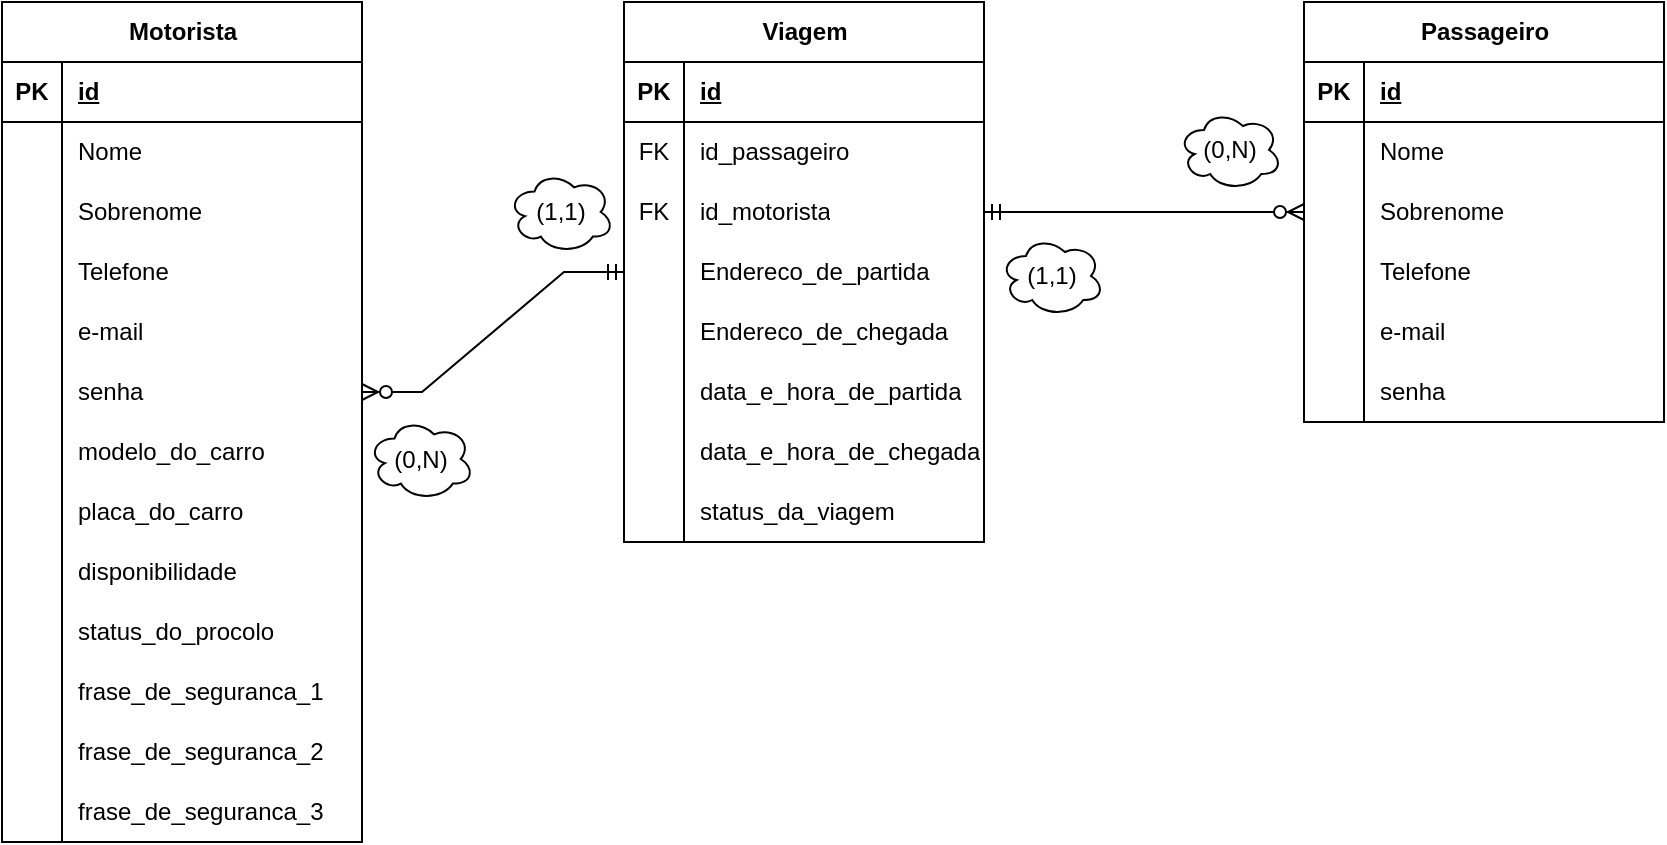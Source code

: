 <mxfile version="26.1.0">
  <diagram name="Página-1" id="UenHNXFXBP3cuDVUh4RA">
    <mxGraphModel dx="1050" dy="522" grid="0" gridSize="7" guides="1" tooltips="1" connect="1" arrows="1" fold="1" page="1" pageScale="1" pageWidth="1169" pageHeight="827" math="0" shadow="0">
      <root>
        <mxCell id="0" />
        <mxCell id="1" parent="0" />
        <mxCell id="7wZ3QGCqCr37U2g3GLPq-5" value="Motorista" style="shape=table;startSize=30;container=1;collapsible=1;childLayout=tableLayout;fixedRows=1;rowLines=0;fontStyle=1;align=center;resizeLast=1;html=1;" parent="1" vertex="1">
          <mxGeometry x="184" y="99" width="180" height="420" as="geometry" />
        </mxCell>
        <mxCell id="7wZ3QGCqCr37U2g3GLPq-6" value="" style="shape=tableRow;horizontal=0;startSize=0;swimlaneHead=0;swimlaneBody=0;fillColor=none;collapsible=0;dropTarget=0;points=[[0,0.5],[1,0.5]];portConstraint=eastwest;top=0;left=0;right=0;bottom=1;" parent="7wZ3QGCqCr37U2g3GLPq-5" vertex="1">
          <mxGeometry y="30" width="180" height="30" as="geometry" />
        </mxCell>
        <mxCell id="7wZ3QGCqCr37U2g3GLPq-7" value="PK" style="shape=partialRectangle;connectable=0;fillColor=none;top=0;left=0;bottom=0;right=0;fontStyle=1;overflow=hidden;whiteSpace=wrap;html=1;" parent="7wZ3QGCqCr37U2g3GLPq-6" vertex="1">
          <mxGeometry width="30" height="30" as="geometry">
            <mxRectangle width="30" height="30" as="alternateBounds" />
          </mxGeometry>
        </mxCell>
        <mxCell id="7wZ3QGCqCr37U2g3GLPq-8" value="id" style="shape=partialRectangle;connectable=0;fillColor=none;top=0;left=0;bottom=0;right=0;align=left;spacingLeft=6;fontStyle=5;overflow=hidden;whiteSpace=wrap;html=1;" parent="7wZ3QGCqCr37U2g3GLPq-6" vertex="1">
          <mxGeometry x="30" width="150" height="30" as="geometry">
            <mxRectangle width="150" height="30" as="alternateBounds" />
          </mxGeometry>
        </mxCell>
        <mxCell id="7wZ3QGCqCr37U2g3GLPq-9" value="" style="shape=tableRow;horizontal=0;startSize=0;swimlaneHead=0;swimlaneBody=0;fillColor=none;collapsible=0;dropTarget=0;points=[[0,0.5],[1,0.5]];portConstraint=eastwest;top=0;left=0;right=0;bottom=0;" parent="7wZ3QGCqCr37U2g3GLPq-5" vertex="1">
          <mxGeometry y="60" width="180" height="30" as="geometry" />
        </mxCell>
        <mxCell id="7wZ3QGCqCr37U2g3GLPq-10" value="" style="shape=partialRectangle;connectable=0;fillColor=none;top=0;left=0;bottom=0;right=0;editable=1;overflow=hidden;whiteSpace=wrap;html=1;" parent="7wZ3QGCqCr37U2g3GLPq-9" vertex="1">
          <mxGeometry width="30" height="30" as="geometry">
            <mxRectangle width="30" height="30" as="alternateBounds" />
          </mxGeometry>
        </mxCell>
        <mxCell id="7wZ3QGCqCr37U2g3GLPq-11" value="Nome" style="shape=partialRectangle;connectable=0;fillColor=none;top=0;left=0;bottom=0;right=0;align=left;spacingLeft=6;overflow=hidden;whiteSpace=wrap;html=1;" parent="7wZ3QGCqCr37U2g3GLPq-9" vertex="1">
          <mxGeometry x="30" width="150" height="30" as="geometry">
            <mxRectangle width="150" height="30" as="alternateBounds" />
          </mxGeometry>
        </mxCell>
        <mxCell id="7wZ3QGCqCr37U2g3GLPq-12" value="" style="shape=tableRow;horizontal=0;startSize=0;swimlaneHead=0;swimlaneBody=0;fillColor=none;collapsible=0;dropTarget=0;points=[[0,0.5],[1,0.5]];portConstraint=eastwest;top=0;left=0;right=0;bottom=0;" parent="7wZ3QGCqCr37U2g3GLPq-5" vertex="1">
          <mxGeometry y="90" width="180" height="30" as="geometry" />
        </mxCell>
        <mxCell id="7wZ3QGCqCr37U2g3GLPq-13" value="" style="shape=partialRectangle;connectable=0;fillColor=none;top=0;left=0;bottom=0;right=0;editable=1;overflow=hidden;whiteSpace=wrap;html=1;" parent="7wZ3QGCqCr37U2g3GLPq-12" vertex="1">
          <mxGeometry width="30" height="30" as="geometry">
            <mxRectangle width="30" height="30" as="alternateBounds" />
          </mxGeometry>
        </mxCell>
        <mxCell id="7wZ3QGCqCr37U2g3GLPq-14" value="Sobrenome" style="shape=partialRectangle;connectable=0;fillColor=none;top=0;left=0;bottom=0;right=0;align=left;spacingLeft=6;overflow=hidden;whiteSpace=wrap;html=1;" parent="7wZ3QGCqCr37U2g3GLPq-12" vertex="1">
          <mxGeometry x="30" width="150" height="30" as="geometry">
            <mxRectangle width="150" height="30" as="alternateBounds" />
          </mxGeometry>
        </mxCell>
        <mxCell id="7wZ3QGCqCr37U2g3GLPq-15" value="" style="shape=tableRow;horizontal=0;startSize=0;swimlaneHead=0;swimlaneBody=0;fillColor=none;collapsible=0;dropTarget=0;points=[[0,0.5],[1,0.5]];portConstraint=eastwest;top=0;left=0;right=0;bottom=0;" parent="7wZ3QGCqCr37U2g3GLPq-5" vertex="1">
          <mxGeometry y="120" width="180" height="30" as="geometry" />
        </mxCell>
        <mxCell id="7wZ3QGCqCr37U2g3GLPq-16" value="" style="shape=partialRectangle;connectable=0;fillColor=none;top=0;left=0;bottom=0;right=0;editable=1;overflow=hidden;whiteSpace=wrap;html=1;" parent="7wZ3QGCqCr37U2g3GLPq-15" vertex="1">
          <mxGeometry width="30" height="30" as="geometry">
            <mxRectangle width="30" height="30" as="alternateBounds" />
          </mxGeometry>
        </mxCell>
        <mxCell id="7wZ3QGCqCr37U2g3GLPq-17" value="Telefone" style="shape=partialRectangle;connectable=0;fillColor=none;top=0;left=0;bottom=0;right=0;align=left;spacingLeft=6;overflow=hidden;whiteSpace=wrap;html=1;" parent="7wZ3QGCqCr37U2g3GLPq-15" vertex="1">
          <mxGeometry x="30" width="150" height="30" as="geometry">
            <mxRectangle width="150" height="30" as="alternateBounds" />
          </mxGeometry>
        </mxCell>
        <mxCell id="7wZ3QGCqCr37U2g3GLPq-18" value="" style="shape=tableRow;horizontal=0;startSize=0;swimlaneHead=0;swimlaneBody=0;fillColor=none;collapsible=0;dropTarget=0;points=[[0,0.5],[1,0.5]];portConstraint=eastwest;top=0;left=0;right=0;bottom=0;" parent="7wZ3QGCqCr37U2g3GLPq-5" vertex="1">
          <mxGeometry y="150" width="180" height="30" as="geometry" />
        </mxCell>
        <mxCell id="7wZ3QGCqCr37U2g3GLPq-19" value="" style="shape=partialRectangle;connectable=0;fillColor=none;top=0;left=0;bottom=0;right=0;editable=1;overflow=hidden;whiteSpace=wrap;html=1;" parent="7wZ3QGCqCr37U2g3GLPq-18" vertex="1">
          <mxGeometry width="30" height="30" as="geometry">
            <mxRectangle width="30" height="30" as="alternateBounds" />
          </mxGeometry>
        </mxCell>
        <mxCell id="7wZ3QGCqCr37U2g3GLPq-20" value="e-mail" style="shape=partialRectangle;connectable=0;fillColor=none;top=0;left=0;bottom=0;right=0;align=left;spacingLeft=6;overflow=hidden;whiteSpace=wrap;html=1;" parent="7wZ3QGCqCr37U2g3GLPq-18" vertex="1">
          <mxGeometry x="30" width="150" height="30" as="geometry">
            <mxRectangle width="150" height="30" as="alternateBounds" />
          </mxGeometry>
        </mxCell>
        <mxCell id="7wZ3QGCqCr37U2g3GLPq-21" value="" style="shape=tableRow;horizontal=0;startSize=0;swimlaneHead=0;swimlaneBody=0;fillColor=none;collapsible=0;dropTarget=0;points=[[0,0.5],[1,0.5]];portConstraint=eastwest;top=0;left=0;right=0;bottom=0;" parent="7wZ3QGCqCr37U2g3GLPq-5" vertex="1">
          <mxGeometry y="180" width="180" height="30" as="geometry" />
        </mxCell>
        <mxCell id="7wZ3QGCqCr37U2g3GLPq-22" value="" style="shape=partialRectangle;connectable=0;fillColor=none;top=0;left=0;bottom=0;right=0;editable=1;overflow=hidden;whiteSpace=wrap;html=1;" parent="7wZ3QGCqCr37U2g3GLPq-21" vertex="1">
          <mxGeometry width="30" height="30" as="geometry">
            <mxRectangle width="30" height="30" as="alternateBounds" />
          </mxGeometry>
        </mxCell>
        <mxCell id="7wZ3QGCqCr37U2g3GLPq-23" value="senha" style="shape=partialRectangle;connectable=0;fillColor=none;top=0;left=0;bottom=0;right=0;align=left;spacingLeft=6;overflow=hidden;whiteSpace=wrap;html=1;" parent="7wZ3QGCqCr37U2g3GLPq-21" vertex="1">
          <mxGeometry x="30" width="150" height="30" as="geometry">
            <mxRectangle width="150" height="30" as="alternateBounds" />
          </mxGeometry>
        </mxCell>
        <mxCell id="7wZ3QGCqCr37U2g3GLPq-65" value="" style="shape=tableRow;horizontal=0;startSize=0;swimlaneHead=0;swimlaneBody=0;fillColor=none;collapsible=0;dropTarget=0;points=[[0,0.5],[1,0.5]];portConstraint=eastwest;top=0;left=0;right=0;bottom=0;" parent="7wZ3QGCqCr37U2g3GLPq-5" vertex="1">
          <mxGeometry y="210" width="180" height="30" as="geometry" />
        </mxCell>
        <mxCell id="7wZ3QGCqCr37U2g3GLPq-66" value="" style="shape=partialRectangle;connectable=0;fillColor=none;top=0;left=0;bottom=0;right=0;editable=1;overflow=hidden;whiteSpace=wrap;html=1;" parent="7wZ3QGCqCr37U2g3GLPq-65" vertex="1">
          <mxGeometry width="30" height="30" as="geometry">
            <mxRectangle width="30" height="30" as="alternateBounds" />
          </mxGeometry>
        </mxCell>
        <mxCell id="7wZ3QGCqCr37U2g3GLPq-67" value="modelo_do_carro" style="shape=partialRectangle;connectable=0;fillColor=none;top=0;left=0;bottom=0;right=0;align=left;spacingLeft=6;overflow=hidden;whiteSpace=wrap;html=1;" parent="7wZ3QGCqCr37U2g3GLPq-65" vertex="1">
          <mxGeometry x="30" width="150" height="30" as="geometry">
            <mxRectangle width="150" height="30" as="alternateBounds" />
          </mxGeometry>
        </mxCell>
        <mxCell id="7wZ3QGCqCr37U2g3GLPq-68" value="" style="shape=tableRow;horizontal=0;startSize=0;swimlaneHead=0;swimlaneBody=0;fillColor=none;collapsible=0;dropTarget=0;points=[[0,0.5],[1,0.5]];portConstraint=eastwest;top=0;left=0;right=0;bottom=0;" parent="7wZ3QGCqCr37U2g3GLPq-5" vertex="1">
          <mxGeometry y="240" width="180" height="30" as="geometry" />
        </mxCell>
        <mxCell id="7wZ3QGCqCr37U2g3GLPq-69" value="" style="shape=partialRectangle;connectable=0;fillColor=none;top=0;left=0;bottom=0;right=0;editable=1;overflow=hidden;whiteSpace=wrap;html=1;" parent="7wZ3QGCqCr37U2g3GLPq-68" vertex="1">
          <mxGeometry width="30" height="30" as="geometry">
            <mxRectangle width="30" height="30" as="alternateBounds" />
          </mxGeometry>
        </mxCell>
        <mxCell id="7wZ3QGCqCr37U2g3GLPq-70" value="placa_do_carro" style="shape=partialRectangle;connectable=0;fillColor=none;top=0;left=0;bottom=0;right=0;align=left;spacingLeft=6;overflow=hidden;whiteSpace=wrap;html=1;" parent="7wZ3QGCqCr37U2g3GLPq-68" vertex="1">
          <mxGeometry x="30" width="150" height="30" as="geometry">
            <mxRectangle width="150" height="30" as="alternateBounds" />
          </mxGeometry>
        </mxCell>
        <mxCell id="NeEGaEyeVhPl7BSyekTN-1" value="" style="shape=tableRow;horizontal=0;startSize=0;swimlaneHead=0;swimlaneBody=0;fillColor=none;collapsible=0;dropTarget=0;points=[[0,0.5],[1,0.5]];portConstraint=eastwest;top=0;left=0;right=0;bottom=0;" vertex="1" parent="7wZ3QGCqCr37U2g3GLPq-5">
          <mxGeometry y="270" width="180" height="30" as="geometry" />
        </mxCell>
        <mxCell id="NeEGaEyeVhPl7BSyekTN-2" value="" style="shape=partialRectangle;connectable=0;fillColor=none;top=0;left=0;bottom=0;right=0;editable=1;overflow=hidden;whiteSpace=wrap;html=1;" vertex="1" parent="NeEGaEyeVhPl7BSyekTN-1">
          <mxGeometry width="30" height="30" as="geometry">
            <mxRectangle width="30" height="30" as="alternateBounds" />
          </mxGeometry>
        </mxCell>
        <mxCell id="NeEGaEyeVhPl7BSyekTN-3" value="disponibilidade" style="shape=partialRectangle;connectable=0;fillColor=none;top=0;left=0;bottom=0;right=0;align=left;spacingLeft=6;overflow=hidden;whiteSpace=wrap;html=1;" vertex="1" parent="NeEGaEyeVhPl7BSyekTN-1">
          <mxGeometry x="30" width="150" height="30" as="geometry">
            <mxRectangle width="150" height="30" as="alternateBounds" />
          </mxGeometry>
        </mxCell>
        <mxCell id="NeEGaEyeVhPl7BSyekTN-4" value="" style="shape=tableRow;horizontal=0;startSize=0;swimlaneHead=0;swimlaneBody=0;fillColor=none;collapsible=0;dropTarget=0;points=[[0,0.5],[1,0.5]];portConstraint=eastwest;top=0;left=0;right=0;bottom=0;" vertex="1" parent="7wZ3QGCqCr37U2g3GLPq-5">
          <mxGeometry y="300" width="180" height="30" as="geometry" />
        </mxCell>
        <mxCell id="NeEGaEyeVhPl7BSyekTN-5" value="" style="shape=partialRectangle;connectable=0;fillColor=none;top=0;left=0;bottom=0;right=0;editable=1;overflow=hidden;whiteSpace=wrap;html=1;" vertex="1" parent="NeEGaEyeVhPl7BSyekTN-4">
          <mxGeometry width="30" height="30" as="geometry">
            <mxRectangle width="30" height="30" as="alternateBounds" />
          </mxGeometry>
        </mxCell>
        <mxCell id="NeEGaEyeVhPl7BSyekTN-6" value="status_do_procolo" style="shape=partialRectangle;connectable=0;fillColor=none;top=0;left=0;bottom=0;right=0;align=left;spacingLeft=6;overflow=hidden;whiteSpace=wrap;html=1;" vertex="1" parent="NeEGaEyeVhPl7BSyekTN-4">
          <mxGeometry x="30" width="150" height="30" as="geometry">
            <mxRectangle width="150" height="30" as="alternateBounds" />
          </mxGeometry>
        </mxCell>
        <mxCell id="7wZ3QGCqCr37U2g3GLPq-123" value="" style="shape=tableRow;horizontal=0;startSize=0;swimlaneHead=0;swimlaneBody=0;fillColor=none;collapsible=0;dropTarget=0;points=[[0,0.5],[1,0.5]];portConstraint=eastwest;top=0;left=0;right=0;bottom=0;" parent="7wZ3QGCqCr37U2g3GLPq-5" vertex="1">
          <mxGeometry y="330" width="180" height="30" as="geometry" />
        </mxCell>
        <mxCell id="7wZ3QGCqCr37U2g3GLPq-124" value="" style="shape=partialRectangle;connectable=0;fillColor=none;top=0;left=0;bottom=0;right=0;editable=1;overflow=hidden;whiteSpace=wrap;html=1;" parent="7wZ3QGCqCr37U2g3GLPq-123" vertex="1">
          <mxGeometry width="30" height="30" as="geometry">
            <mxRectangle width="30" height="30" as="alternateBounds" />
          </mxGeometry>
        </mxCell>
        <mxCell id="7wZ3QGCqCr37U2g3GLPq-125" value="frase_de_seguranca_1" style="shape=partialRectangle;connectable=0;fillColor=none;top=0;left=0;bottom=0;right=0;align=left;spacingLeft=6;overflow=hidden;whiteSpace=wrap;html=1;" parent="7wZ3QGCqCr37U2g3GLPq-123" vertex="1">
          <mxGeometry x="30" width="150" height="30" as="geometry">
            <mxRectangle width="150" height="30" as="alternateBounds" />
          </mxGeometry>
        </mxCell>
        <mxCell id="7wZ3QGCqCr37U2g3GLPq-126" value="" style="shape=tableRow;horizontal=0;startSize=0;swimlaneHead=0;swimlaneBody=0;fillColor=none;collapsible=0;dropTarget=0;points=[[0,0.5],[1,0.5]];portConstraint=eastwest;top=0;left=0;right=0;bottom=0;" parent="7wZ3QGCqCr37U2g3GLPq-5" vertex="1">
          <mxGeometry y="360" width="180" height="30" as="geometry" />
        </mxCell>
        <mxCell id="7wZ3QGCqCr37U2g3GLPq-127" value="" style="shape=partialRectangle;connectable=0;fillColor=none;top=0;left=0;bottom=0;right=0;editable=1;overflow=hidden;whiteSpace=wrap;html=1;" parent="7wZ3QGCqCr37U2g3GLPq-126" vertex="1">
          <mxGeometry width="30" height="30" as="geometry">
            <mxRectangle width="30" height="30" as="alternateBounds" />
          </mxGeometry>
        </mxCell>
        <mxCell id="7wZ3QGCqCr37U2g3GLPq-128" value="frase_de_seguranca_2" style="shape=partialRectangle;connectable=0;fillColor=none;top=0;left=0;bottom=0;right=0;align=left;spacingLeft=6;overflow=hidden;whiteSpace=wrap;html=1;" parent="7wZ3QGCqCr37U2g3GLPq-126" vertex="1">
          <mxGeometry x="30" width="150" height="30" as="geometry">
            <mxRectangle width="150" height="30" as="alternateBounds" />
          </mxGeometry>
        </mxCell>
        <mxCell id="7wZ3QGCqCr37U2g3GLPq-129" value="" style="shape=tableRow;horizontal=0;startSize=0;swimlaneHead=0;swimlaneBody=0;fillColor=none;collapsible=0;dropTarget=0;points=[[0,0.5],[1,0.5]];portConstraint=eastwest;top=0;left=0;right=0;bottom=0;" parent="7wZ3QGCqCr37U2g3GLPq-5" vertex="1">
          <mxGeometry y="390" width="180" height="30" as="geometry" />
        </mxCell>
        <mxCell id="7wZ3QGCqCr37U2g3GLPq-130" value="" style="shape=partialRectangle;connectable=0;fillColor=none;top=0;left=0;bottom=0;right=0;editable=1;overflow=hidden;whiteSpace=wrap;html=1;" parent="7wZ3QGCqCr37U2g3GLPq-129" vertex="1">
          <mxGeometry width="30" height="30" as="geometry">
            <mxRectangle width="30" height="30" as="alternateBounds" />
          </mxGeometry>
        </mxCell>
        <mxCell id="7wZ3QGCqCr37U2g3GLPq-131" value="frase_de_seguranca_3" style="shape=partialRectangle;connectable=0;fillColor=none;top=0;left=0;bottom=0;right=0;align=left;spacingLeft=6;overflow=hidden;whiteSpace=wrap;html=1;" parent="7wZ3QGCqCr37U2g3GLPq-129" vertex="1">
          <mxGeometry x="30" width="150" height="30" as="geometry">
            <mxRectangle width="150" height="30" as="alternateBounds" />
          </mxGeometry>
        </mxCell>
        <mxCell id="7wZ3QGCqCr37U2g3GLPq-24" value="Passageiro" style="shape=table;startSize=30;container=1;collapsible=1;childLayout=tableLayout;fixedRows=1;rowLines=0;fontStyle=1;align=center;resizeLast=1;html=1;" parent="1" vertex="1">
          <mxGeometry x="835" y="99" width="180" height="210" as="geometry" />
        </mxCell>
        <mxCell id="7wZ3QGCqCr37U2g3GLPq-25" value="" style="shape=tableRow;horizontal=0;startSize=0;swimlaneHead=0;swimlaneBody=0;fillColor=none;collapsible=0;dropTarget=0;points=[[0,0.5],[1,0.5]];portConstraint=eastwest;top=0;left=0;right=0;bottom=1;" parent="7wZ3QGCqCr37U2g3GLPq-24" vertex="1">
          <mxGeometry y="30" width="180" height="30" as="geometry" />
        </mxCell>
        <mxCell id="7wZ3QGCqCr37U2g3GLPq-26" value="PK" style="shape=partialRectangle;connectable=0;fillColor=none;top=0;left=0;bottom=0;right=0;fontStyle=1;overflow=hidden;whiteSpace=wrap;html=1;" parent="7wZ3QGCqCr37U2g3GLPq-25" vertex="1">
          <mxGeometry width="30" height="30" as="geometry">
            <mxRectangle width="30" height="30" as="alternateBounds" />
          </mxGeometry>
        </mxCell>
        <mxCell id="7wZ3QGCqCr37U2g3GLPq-27" value="id" style="shape=partialRectangle;connectable=0;fillColor=none;top=0;left=0;bottom=0;right=0;align=left;spacingLeft=6;fontStyle=5;overflow=hidden;whiteSpace=wrap;html=1;" parent="7wZ3QGCqCr37U2g3GLPq-25" vertex="1">
          <mxGeometry x="30" width="150" height="30" as="geometry">
            <mxRectangle width="150" height="30" as="alternateBounds" />
          </mxGeometry>
        </mxCell>
        <mxCell id="7wZ3QGCqCr37U2g3GLPq-28" value="" style="shape=tableRow;horizontal=0;startSize=0;swimlaneHead=0;swimlaneBody=0;fillColor=none;collapsible=0;dropTarget=0;points=[[0,0.5],[1,0.5]];portConstraint=eastwest;top=0;left=0;right=0;bottom=0;" parent="7wZ3QGCqCr37U2g3GLPq-24" vertex="1">
          <mxGeometry y="60" width="180" height="30" as="geometry" />
        </mxCell>
        <mxCell id="7wZ3QGCqCr37U2g3GLPq-29" value="" style="shape=partialRectangle;connectable=0;fillColor=none;top=0;left=0;bottom=0;right=0;editable=1;overflow=hidden;whiteSpace=wrap;html=1;" parent="7wZ3QGCqCr37U2g3GLPq-28" vertex="1">
          <mxGeometry width="30" height="30" as="geometry">
            <mxRectangle width="30" height="30" as="alternateBounds" />
          </mxGeometry>
        </mxCell>
        <mxCell id="7wZ3QGCqCr37U2g3GLPq-30" value="Nome" style="shape=partialRectangle;connectable=0;fillColor=none;top=0;left=0;bottom=0;right=0;align=left;spacingLeft=6;overflow=hidden;whiteSpace=wrap;html=1;" parent="7wZ3QGCqCr37U2g3GLPq-28" vertex="1">
          <mxGeometry x="30" width="150" height="30" as="geometry">
            <mxRectangle width="150" height="30" as="alternateBounds" />
          </mxGeometry>
        </mxCell>
        <mxCell id="7wZ3QGCqCr37U2g3GLPq-31" value="" style="shape=tableRow;horizontal=0;startSize=0;swimlaneHead=0;swimlaneBody=0;fillColor=none;collapsible=0;dropTarget=0;points=[[0,0.5],[1,0.5]];portConstraint=eastwest;top=0;left=0;right=0;bottom=0;" parent="7wZ3QGCqCr37U2g3GLPq-24" vertex="1">
          <mxGeometry y="90" width="180" height="30" as="geometry" />
        </mxCell>
        <mxCell id="7wZ3QGCqCr37U2g3GLPq-32" value="" style="shape=partialRectangle;connectable=0;fillColor=none;top=0;left=0;bottom=0;right=0;editable=1;overflow=hidden;whiteSpace=wrap;html=1;" parent="7wZ3QGCqCr37U2g3GLPq-31" vertex="1">
          <mxGeometry width="30" height="30" as="geometry">
            <mxRectangle width="30" height="30" as="alternateBounds" />
          </mxGeometry>
        </mxCell>
        <mxCell id="7wZ3QGCqCr37U2g3GLPq-33" value="Sobrenome" style="shape=partialRectangle;connectable=0;fillColor=none;top=0;left=0;bottom=0;right=0;align=left;spacingLeft=6;overflow=hidden;whiteSpace=wrap;html=1;" parent="7wZ3QGCqCr37U2g3GLPq-31" vertex="1">
          <mxGeometry x="30" width="150" height="30" as="geometry">
            <mxRectangle width="150" height="30" as="alternateBounds" />
          </mxGeometry>
        </mxCell>
        <mxCell id="7wZ3QGCqCr37U2g3GLPq-34" value="" style="shape=tableRow;horizontal=0;startSize=0;swimlaneHead=0;swimlaneBody=0;fillColor=none;collapsible=0;dropTarget=0;points=[[0,0.5],[1,0.5]];portConstraint=eastwest;top=0;left=0;right=0;bottom=0;" parent="7wZ3QGCqCr37U2g3GLPq-24" vertex="1">
          <mxGeometry y="120" width="180" height="30" as="geometry" />
        </mxCell>
        <mxCell id="7wZ3QGCqCr37U2g3GLPq-35" value="" style="shape=partialRectangle;connectable=0;fillColor=none;top=0;left=0;bottom=0;right=0;editable=1;overflow=hidden;whiteSpace=wrap;html=1;" parent="7wZ3QGCqCr37U2g3GLPq-34" vertex="1">
          <mxGeometry width="30" height="30" as="geometry">
            <mxRectangle width="30" height="30" as="alternateBounds" />
          </mxGeometry>
        </mxCell>
        <mxCell id="7wZ3QGCqCr37U2g3GLPq-36" value="Telefone" style="shape=partialRectangle;connectable=0;fillColor=none;top=0;left=0;bottom=0;right=0;align=left;spacingLeft=6;overflow=hidden;whiteSpace=wrap;html=1;" parent="7wZ3QGCqCr37U2g3GLPq-34" vertex="1">
          <mxGeometry x="30" width="150" height="30" as="geometry">
            <mxRectangle width="150" height="30" as="alternateBounds" />
          </mxGeometry>
        </mxCell>
        <mxCell id="7wZ3QGCqCr37U2g3GLPq-37" value="" style="shape=tableRow;horizontal=0;startSize=0;swimlaneHead=0;swimlaneBody=0;fillColor=none;collapsible=0;dropTarget=0;points=[[0,0.5],[1,0.5]];portConstraint=eastwest;top=0;left=0;right=0;bottom=0;" parent="7wZ3QGCqCr37U2g3GLPq-24" vertex="1">
          <mxGeometry y="150" width="180" height="30" as="geometry" />
        </mxCell>
        <mxCell id="7wZ3QGCqCr37U2g3GLPq-38" value="" style="shape=partialRectangle;connectable=0;fillColor=none;top=0;left=0;bottom=0;right=0;editable=1;overflow=hidden;whiteSpace=wrap;html=1;" parent="7wZ3QGCqCr37U2g3GLPq-37" vertex="1">
          <mxGeometry width="30" height="30" as="geometry">
            <mxRectangle width="30" height="30" as="alternateBounds" />
          </mxGeometry>
        </mxCell>
        <mxCell id="7wZ3QGCqCr37U2g3GLPq-39" value="e-mail" style="shape=partialRectangle;connectable=0;fillColor=none;top=0;left=0;bottom=0;right=0;align=left;spacingLeft=6;overflow=hidden;whiteSpace=wrap;html=1;" parent="7wZ3QGCqCr37U2g3GLPq-37" vertex="1">
          <mxGeometry x="30" width="150" height="30" as="geometry">
            <mxRectangle width="150" height="30" as="alternateBounds" />
          </mxGeometry>
        </mxCell>
        <mxCell id="7wZ3QGCqCr37U2g3GLPq-40" value="" style="shape=tableRow;horizontal=0;startSize=0;swimlaneHead=0;swimlaneBody=0;fillColor=none;collapsible=0;dropTarget=0;points=[[0,0.5],[1,0.5]];portConstraint=eastwest;top=0;left=0;right=0;bottom=0;" parent="7wZ3QGCqCr37U2g3GLPq-24" vertex="1">
          <mxGeometry y="180" width="180" height="30" as="geometry" />
        </mxCell>
        <mxCell id="7wZ3QGCqCr37U2g3GLPq-41" value="" style="shape=partialRectangle;connectable=0;fillColor=none;top=0;left=0;bottom=0;right=0;editable=1;overflow=hidden;whiteSpace=wrap;html=1;" parent="7wZ3QGCqCr37U2g3GLPq-40" vertex="1">
          <mxGeometry width="30" height="30" as="geometry">
            <mxRectangle width="30" height="30" as="alternateBounds" />
          </mxGeometry>
        </mxCell>
        <mxCell id="7wZ3QGCqCr37U2g3GLPq-42" value="senha" style="shape=partialRectangle;connectable=0;fillColor=none;top=0;left=0;bottom=0;right=0;align=left;spacingLeft=6;overflow=hidden;whiteSpace=wrap;html=1;" parent="7wZ3QGCqCr37U2g3GLPq-40" vertex="1">
          <mxGeometry x="30" width="150" height="30" as="geometry">
            <mxRectangle width="150" height="30" as="alternateBounds" />
          </mxGeometry>
        </mxCell>
        <mxCell id="7wZ3QGCqCr37U2g3GLPq-43" value="Viagem" style="shape=table;startSize=30;container=1;collapsible=1;childLayout=tableLayout;fixedRows=1;rowLines=0;fontStyle=1;align=center;resizeLast=1;html=1;" parent="1" vertex="1">
          <mxGeometry x="495" y="99" width="180" height="270" as="geometry" />
        </mxCell>
        <mxCell id="7wZ3QGCqCr37U2g3GLPq-44" value="" style="shape=tableRow;horizontal=0;startSize=0;swimlaneHead=0;swimlaneBody=0;fillColor=none;collapsible=0;dropTarget=0;points=[[0,0.5],[1,0.5]];portConstraint=eastwest;top=0;left=0;right=0;bottom=1;" parent="7wZ3QGCqCr37U2g3GLPq-43" vertex="1">
          <mxGeometry y="30" width="180" height="30" as="geometry" />
        </mxCell>
        <mxCell id="7wZ3QGCqCr37U2g3GLPq-45" value="PK" style="shape=partialRectangle;connectable=0;fillColor=none;top=0;left=0;bottom=0;right=0;fontStyle=1;overflow=hidden;whiteSpace=wrap;html=1;" parent="7wZ3QGCqCr37U2g3GLPq-44" vertex="1">
          <mxGeometry width="30" height="30" as="geometry">
            <mxRectangle width="30" height="30" as="alternateBounds" />
          </mxGeometry>
        </mxCell>
        <mxCell id="7wZ3QGCqCr37U2g3GLPq-46" value="id" style="shape=partialRectangle;connectable=0;fillColor=none;top=0;left=0;bottom=0;right=0;align=left;spacingLeft=6;fontStyle=5;overflow=hidden;whiteSpace=wrap;html=1;" parent="7wZ3QGCqCr37U2g3GLPq-44" vertex="1">
          <mxGeometry x="30" width="150" height="30" as="geometry">
            <mxRectangle width="150" height="30" as="alternateBounds" />
          </mxGeometry>
        </mxCell>
        <mxCell id="7wZ3QGCqCr37U2g3GLPq-56" value="" style="shape=tableRow;horizontal=0;startSize=0;swimlaneHead=0;swimlaneBody=0;fillColor=none;collapsible=0;dropTarget=0;points=[[0,0.5],[1,0.5]];portConstraint=eastwest;top=0;left=0;right=0;bottom=0;" parent="7wZ3QGCqCr37U2g3GLPq-43" vertex="1">
          <mxGeometry y="60" width="180" height="30" as="geometry" />
        </mxCell>
        <mxCell id="7wZ3QGCqCr37U2g3GLPq-57" value="FK" style="shape=partialRectangle;connectable=0;fillColor=none;top=0;left=0;bottom=0;right=0;editable=1;overflow=hidden;whiteSpace=wrap;html=1;" parent="7wZ3QGCqCr37U2g3GLPq-56" vertex="1">
          <mxGeometry width="30" height="30" as="geometry">
            <mxRectangle width="30" height="30" as="alternateBounds" />
          </mxGeometry>
        </mxCell>
        <mxCell id="7wZ3QGCqCr37U2g3GLPq-58" value="id_passageiro" style="shape=partialRectangle;connectable=0;fillColor=none;top=0;left=0;bottom=0;right=0;align=left;spacingLeft=6;overflow=hidden;whiteSpace=wrap;html=1;" parent="7wZ3QGCqCr37U2g3GLPq-56" vertex="1">
          <mxGeometry x="30" width="150" height="30" as="geometry">
            <mxRectangle width="150" height="30" as="alternateBounds" />
          </mxGeometry>
        </mxCell>
        <mxCell id="7wZ3QGCqCr37U2g3GLPq-59" value="" style="shape=tableRow;horizontal=0;startSize=0;swimlaneHead=0;swimlaneBody=0;fillColor=none;collapsible=0;dropTarget=0;points=[[0,0.5],[1,0.5]];portConstraint=eastwest;top=0;left=0;right=0;bottom=0;" parent="7wZ3QGCqCr37U2g3GLPq-43" vertex="1">
          <mxGeometry y="90" width="180" height="30" as="geometry" />
        </mxCell>
        <mxCell id="7wZ3QGCqCr37U2g3GLPq-60" value="FK" style="shape=partialRectangle;connectable=0;fillColor=none;top=0;left=0;bottom=0;right=0;editable=1;overflow=hidden;whiteSpace=wrap;html=1;" parent="7wZ3QGCqCr37U2g3GLPq-59" vertex="1">
          <mxGeometry width="30" height="30" as="geometry">
            <mxRectangle width="30" height="30" as="alternateBounds" />
          </mxGeometry>
        </mxCell>
        <mxCell id="7wZ3QGCqCr37U2g3GLPq-61" value="id_motorista" style="shape=partialRectangle;connectable=0;fillColor=none;top=0;left=0;bottom=0;right=0;align=left;spacingLeft=6;overflow=hidden;whiteSpace=wrap;html=1;" parent="7wZ3QGCqCr37U2g3GLPq-59" vertex="1">
          <mxGeometry x="30" width="150" height="30" as="geometry">
            <mxRectangle width="150" height="30" as="alternateBounds" />
          </mxGeometry>
        </mxCell>
        <mxCell id="7wZ3QGCqCr37U2g3GLPq-47" value="" style="shape=tableRow;horizontal=0;startSize=0;swimlaneHead=0;swimlaneBody=0;fillColor=none;collapsible=0;dropTarget=0;points=[[0,0.5],[1,0.5]];portConstraint=eastwest;top=0;left=0;right=0;bottom=0;" parent="7wZ3QGCqCr37U2g3GLPq-43" vertex="1">
          <mxGeometry y="120" width="180" height="30" as="geometry" />
        </mxCell>
        <mxCell id="7wZ3QGCqCr37U2g3GLPq-48" value="" style="shape=partialRectangle;connectable=0;fillColor=none;top=0;left=0;bottom=0;right=0;editable=1;overflow=hidden;whiteSpace=wrap;html=1;" parent="7wZ3QGCqCr37U2g3GLPq-47" vertex="1">
          <mxGeometry width="30" height="30" as="geometry">
            <mxRectangle width="30" height="30" as="alternateBounds" />
          </mxGeometry>
        </mxCell>
        <mxCell id="7wZ3QGCqCr37U2g3GLPq-49" value="Endereco_de_partida" style="shape=partialRectangle;connectable=0;fillColor=none;top=0;left=0;bottom=0;right=0;align=left;spacingLeft=6;overflow=hidden;whiteSpace=wrap;html=1;" parent="7wZ3QGCqCr37U2g3GLPq-47" vertex="1">
          <mxGeometry x="30" width="150" height="30" as="geometry">
            <mxRectangle width="150" height="30" as="alternateBounds" />
          </mxGeometry>
        </mxCell>
        <mxCell id="7wZ3QGCqCr37U2g3GLPq-50" value="" style="shape=tableRow;horizontal=0;startSize=0;swimlaneHead=0;swimlaneBody=0;fillColor=none;collapsible=0;dropTarget=0;points=[[0,0.5],[1,0.5]];portConstraint=eastwest;top=0;left=0;right=0;bottom=0;" parent="7wZ3QGCqCr37U2g3GLPq-43" vertex="1">
          <mxGeometry y="150" width="180" height="30" as="geometry" />
        </mxCell>
        <mxCell id="7wZ3QGCqCr37U2g3GLPq-51" value="" style="shape=partialRectangle;connectable=0;fillColor=none;top=0;left=0;bottom=0;right=0;editable=1;overflow=hidden;whiteSpace=wrap;html=1;" parent="7wZ3QGCqCr37U2g3GLPq-50" vertex="1">
          <mxGeometry width="30" height="30" as="geometry">
            <mxRectangle width="30" height="30" as="alternateBounds" />
          </mxGeometry>
        </mxCell>
        <mxCell id="7wZ3QGCqCr37U2g3GLPq-52" value="Endereco_de_chegada" style="shape=partialRectangle;connectable=0;fillColor=none;top=0;left=0;bottom=0;right=0;align=left;spacingLeft=6;overflow=hidden;whiteSpace=wrap;html=1;" parent="7wZ3QGCqCr37U2g3GLPq-50" vertex="1">
          <mxGeometry x="30" width="150" height="30" as="geometry">
            <mxRectangle width="150" height="30" as="alternateBounds" />
          </mxGeometry>
        </mxCell>
        <mxCell id="7wZ3QGCqCr37U2g3GLPq-53" value="" style="shape=tableRow;horizontal=0;startSize=0;swimlaneHead=0;swimlaneBody=0;fillColor=none;collapsible=0;dropTarget=0;points=[[0,0.5],[1,0.5]];portConstraint=eastwest;top=0;left=0;right=0;bottom=0;" parent="7wZ3QGCqCr37U2g3GLPq-43" vertex="1">
          <mxGeometry y="180" width="180" height="30" as="geometry" />
        </mxCell>
        <mxCell id="7wZ3QGCqCr37U2g3GLPq-54" value="" style="shape=partialRectangle;connectable=0;fillColor=none;top=0;left=0;bottom=0;right=0;editable=1;overflow=hidden;whiteSpace=wrap;html=1;" parent="7wZ3QGCqCr37U2g3GLPq-53" vertex="1">
          <mxGeometry width="30" height="30" as="geometry">
            <mxRectangle width="30" height="30" as="alternateBounds" />
          </mxGeometry>
        </mxCell>
        <mxCell id="7wZ3QGCqCr37U2g3GLPq-55" value="data_e_hora_de_partida" style="shape=partialRectangle;connectable=0;fillColor=none;top=0;left=0;bottom=0;right=0;align=left;spacingLeft=6;overflow=hidden;whiteSpace=wrap;html=1;" parent="7wZ3QGCqCr37U2g3GLPq-53" vertex="1">
          <mxGeometry x="30" width="150" height="30" as="geometry">
            <mxRectangle width="150" height="30" as="alternateBounds" />
          </mxGeometry>
        </mxCell>
        <mxCell id="7wZ3QGCqCr37U2g3GLPq-133" value="" style="shape=tableRow;horizontal=0;startSize=0;swimlaneHead=0;swimlaneBody=0;fillColor=none;collapsible=0;dropTarget=0;points=[[0,0.5],[1,0.5]];portConstraint=eastwest;top=0;left=0;right=0;bottom=0;" parent="7wZ3QGCqCr37U2g3GLPq-43" vertex="1">
          <mxGeometry y="210" width="180" height="30" as="geometry" />
        </mxCell>
        <mxCell id="7wZ3QGCqCr37U2g3GLPq-134" value="" style="shape=partialRectangle;connectable=0;fillColor=none;top=0;left=0;bottom=0;right=0;editable=1;overflow=hidden;whiteSpace=wrap;html=1;" parent="7wZ3QGCqCr37U2g3GLPq-133" vertex="1">
          <mxGeometry width="30" height="30" as="geometry">
            <mxRectangle width="30" height="30" as="alternateBounds" />
          </mxGeometry>
        </mxCell>
        <mxCell id="7wZ3QGCqCr37U2g3GLPq-135" value="data_e_hora_de_chegada" style="shape=partialRectangle;connectable=0;fillColor=none;top=0;left=0;bottom=0;right=0;align=left;spacingLeft=6;overflow=hidden;whiteSpace=wrap;html=1;" parent="7wZ3QGCqCr37U2g3GLPq-133" vertex="1">
          <mxGeometry x="30" width="150" height="30" as="geometry">
            <mxRectangle width="150" height="30" as="alternateBounds" />
          </mxGeometry>
        </mxCell>
        <mxCell id="NeEGaEyeVhPl7BSyekTN-7" value="" style="shape=tableRow;horizontal=0;startSize=0;swimlaneHead=0;swimlaneBody=0;fillColor=none;collapsible=0;dropTarget=0;points=[[0,0.5],[1,0.5]];portConstraint=eastwest;top=0;left=0;right=0;bottom=0;" vertex="1" parent="7wZ3QGCqCr37U2g3GLPq-43">
          <mxGeometry y="240" width="180" height="30" as="geometry" />
        </mxCell>
        <mxCell id="NeEGaEyeVhPl7BSyekTN-8" value="" style="shape=partialRectangle;connectable=0;fillColor=none;top=0;left=0;bottom=0;right=0;editable=1;overflow=hidden;whiteSpace=wrap;html=1;" vertex="1" parent="NeEGaEyeVhPl7BSyekTN-7">
          <mxGeometry width="30" height="30" as="geometry">
            <mxRectangle width="30" height="30" as="alternateBounds" />
          </mxGeometry>
        </mxCell>
        <mxCell id="NeEGaEyeVhPl7BSyekTN-9" value="status_da_viagem" style="shape=partialRectangle;connectable=0;fillColor=none;top=0;left=0;bottom=0;right=0;align=left;spacingLeft=6;overflow=hidden;whiteSpace=wrap;html=1;" vertex="1" parent="NeEGaEyeVhPl7BSyekTN-7">
          <mxGeometry x="30" width="150" height="30" as="geometry">
            <mxRectangle width="150" height="30" as="alternateBounds" />
          </mxGeometry>
        </mxCell>
        <mxCell id="7wZ3QGCqCr37U2g3GLPq-108" value="(0,N)" style="ellipse;shape=cloud;whiteSpace=wrap;html=1;align=center;" parent="1" vertex="1">
          <mxGeometry x="367" y="307" width="53" height="41" as="geometry" />
        </mxCell>
        <mxCell id="7wZ3QGCqCr37U2g3GLPq-109" value="(0,N)" style="ellipse;shape=cloud;whiteSpace=wrap;html=1;align=center;" parent="1" vertex="1">
          <mxGeometry x="772" y="153" width="52" height="40" as="geometry" />
        </mxCell>
        <mxCell id="7wZ3QGCqCr37U2g3GLPq-115" value="(1,1)" style="ellipse;shape=cloud;whiteSpace=wrap;html=1;align=center;" parent="1" vertex="1">
          <mxGeometry x="437" y="183.5" width="53" height="41" as="geometry" />
        </mxCell>
        <mxCell id="7wZ3QGCqCr37U2g3GLPq-116" value="(1,1)" style="ellipse;shape=cloud;whiteSpace=wrap;html=1;align=center;" parent="1" vertex="1">
          <mxGeometry x="683" y="216" width="52" height="40" as="geometry" />
        </mxCell>
        <mxCell id="7wZ3QGCqCr37U2g3GLPq-119" value="" style="edgeStyle=entityRelationEdgeStyle;fontSize=12;html=1;endArrow=ERzeroToMany;startArrow=ERmandOne;rounded=0;" parent="1" source="7wZ3QGCqCr37U2g3GLPq-47" target="7wZ3QGCqCr37U2g3GLPq-21" edge="1">
          <mxGeometry width="100" height="100" relative="1" as="geometry">
            <mxPoint x="416" y="297" as="sourcePoint" />
            <mxPoint x="516" y="197" as="targetPoint" />
          </mxGeometry>
        </mxCell>
        <mxCell id="7wZ3QGCqCr37U2g3GLPq-120" value="" style="edgeStyle=entityRelationEdgeStyle;fontSize=12;html=1;endArrow=ERzeroToMany;startArrow=ERmandOne;rounded=0;" parent="1" source="7wZ3QGCqCr37U2g3GLPq-59" target="7wZ3QGCqCr37U2g3GLPq-31" edge="1">
          <mxGeometry width="100" height="100" relative="1" as="geometry">
            <mxPoint x="765" y="366" as="sourcePoint" />
            <mxPoint x="615" y="366" as="targetPoint" />
          </mxGeometry>
        </mxCell>
      </root>
    </mxGraphModel>
  </diagram>
</mxfile>
